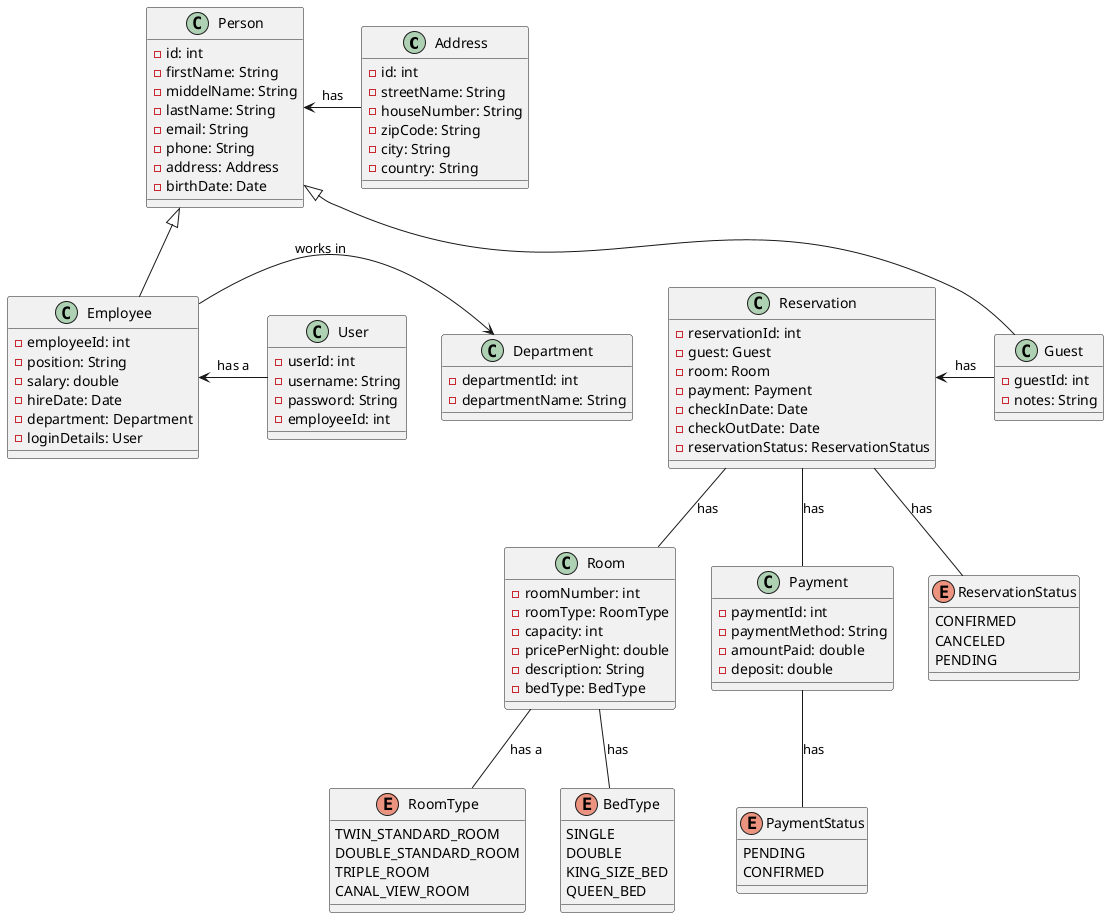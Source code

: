 @startuml

class Address {
  - id: int
  - streetName: String
  - houseNumber: String
  - zipCode: String
  - city: String
  - country: String
}

class Department {
  - departmentId: int
  - departmentName: String
}

class User {
  - userId: int
  - username: String
  - password: String
  - employeeId: int
}

class Person {
  - id: int
  - firstName: String
  - middelName: String
  - lastName: String
  - email: String
  - phone: String
  - address: Address
  - birthDate: Date
}

class Employee {
  - employeeId: int
  - position: String
  - salary: double
  - hireDate: Date
  - department: Department
  - loginDetails: User
}

class Guest {
  - guestId: int
  - notes: String
}

class Room {
  - roomNumber: int
  - roomType: RoomType
  - capacity: int
  - pricePerNight: double
  - description: String
  - bedType: BedType
}

enum RoomType {
  TWIN_STANDARD_ROOM
  DOUBLE_STANDARD_ROOM
  TRIPLE_ROOM
  CANAL_VIEW_ROOM
}

enum BedType {
  SINGLE
  DOUBLE
  KING_SIZE_BED
  QUEEN_BED
}

class Payment {
  - paymentId: int
  - paymentMethod: String
  - amountPaid: double
  - deposit: double
}

enum PaymentStatus {
  PENDING
  CONFIRMED
}

class Reservation {
  - reservationId: int
  - guest: Guest
  - room: Room
  - payment: Payment
  - checkInDate: Date
  - checkOutDate: Date
  - reservationStatus: ReservationStatus
}

enum ReservationStatus {
  CONFIRMED
  CANCELED
  PENDING
}

Person <|-- Employee
Person <|-- Guest

Employee -> Department : works in
Employee <- User : has a

Reservation <- Guest : has
Reservation -- Room : has
Reservation -- Payment : has
Reservation -- ReservationStatus : has
Room -- RoomType : has a
Room -- BedType : has
Payment -- PaymentStatus : has
Person <- Address : has
@enduml

